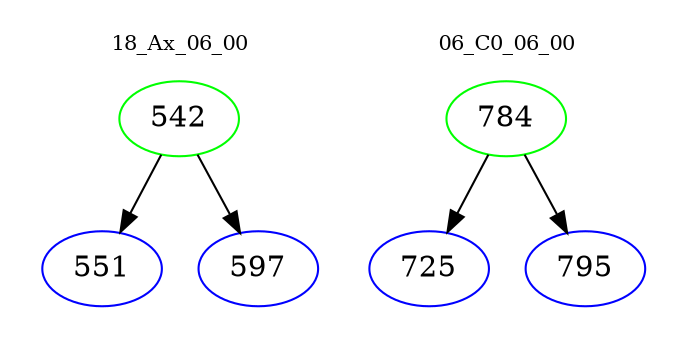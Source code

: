 digraph{
subgraph cluster_0 {
color = white
label = "18_Ax_06_00";
fontsize=10;
T0_542 [label="542", color="green"]
T0_542 -> T0_551 [color="black"]
T0_551 [label="551", color="blue"]
T0_542 -> T0_597 [color="black"]
T0_597 [label="597", color="blue"]
}
subgraph cluster_1 {
color = white
label = "06_C0_06_00";
fontsize=10;
T1_784 [label="784", color="green"]
T1_784 -> T1_725 [color="black"]
T1_725 [label="725", color="blue"]
T1_784 -> T1_795 [color="black"]
T1_795 [label="795", color="blue"]
}
}
